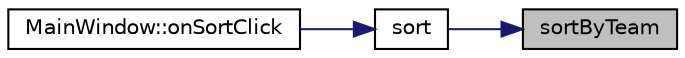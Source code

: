 digraph "sortByTeam"
{
 // LATEX_PDF_SIZE
  edge [fontname="Helvetica",fontsize="10",labelfontname="Helvetica",labelfontsize="10"];
  node [fontname="Helvetica",fontsize="10",shape=record];
  rankdir="RL";
  Node1 [label="sortByTeam",height=0.2,width=0.4,color="black", fillcolor="grey75", style="filled", fontcolor="black",tooltip=" "];
  Node1 -> Node2 [dir="back",color="midnightblue",fontsize="10",style="solid",fontname="Helvetica"];
  Node2 [label="sort",height=0.2,width=0.4,color="black", fillcolor="white", style="filled",URL="$sort_8cpp.html#a96d4cb0ef4e3d7c1d13ce7395284b6e6",tooltip=" "];
  Node2 -> Node3 [dir="back",color="midnightblue",fontsize="10",style="solid",fontname="Helvetica"];
  Node3 [label="MainWindow::onSortClick",height=0.2,width=0.4,color="black", fillcolor="white", style="filled",URL="$class_main_window.html#a04b723ec1750be5d65c812c2bc41fb9e",tooltip=" "];
}
